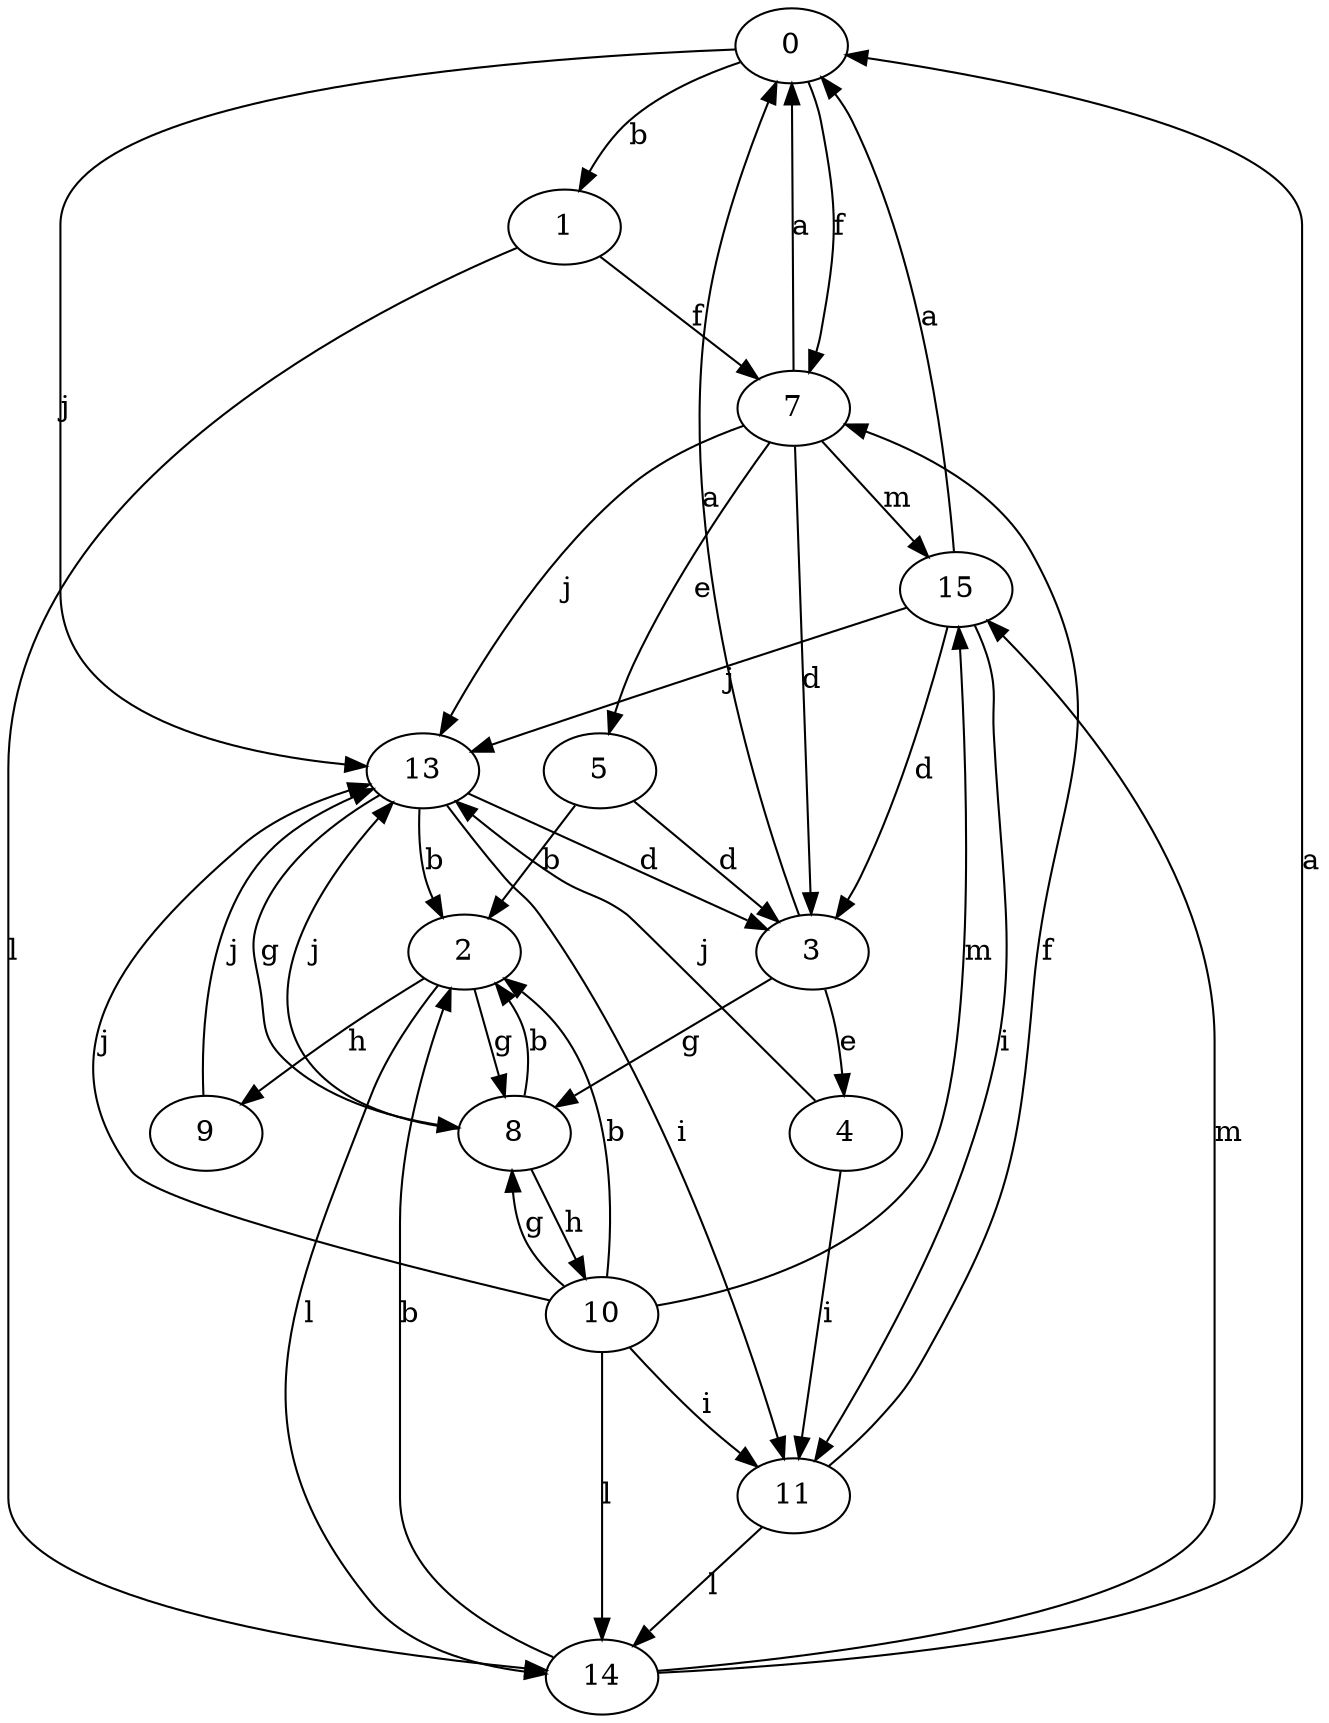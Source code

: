 strict digraph  {
0;
1;
2;
3;
4;
5;
7;
8;
9;
10;
11;
13;
14;
15;
0 -> 1  [label=b];
0 -> 7  [label=f];
0 -> 13  [label=j];
1 -> 7  [label=f];
1 -> 14  [label=l];
2 -> 8  [label=g];
2 -> 9  [label=h];
2 -> 14  [label=l];
3 -> 0  [label=a];
3 -> 4  [label=e];
3 -> 8  [label=g];
4 -> 11  [label=i];
4 -> 13  [label=j];
5 -> 2  [label=b];
5 -> 3  [label=d];
7 -> 0  [label=a];
7 -> 3  [label=d];
7 -> 5  [label=e];
7 -> 13  [label=j];
7 -> 15  [label=m];
8 -> 2  [label=b];
8 -> 10  [label=h];
8 -> 13  [label=j];
9 -> 13  [label=j];
10 -> 2  [label=b];
10 -> 8  [label=g];
10 -> 11  [label=i];
10 -> 13  [label=j];
10 -> 14  [label=l];
10 -> 15  [label=m];
11 -> 7  [label=f];
11 -> 14  [label=l];
13 -> 2  [label=b];
13 -> 3  [label=d];
13 -> 8  [label=g];
13 -> 11  [label=i];
14 -> 0  [label=a];
14 -> 2  [label=b];
14 -> 15  [label=m];
15 -> 0  [label=a];
15 -> 3  [label=d];
15 -> 11  [label=i];
15 -> 13  [label=j];
}
